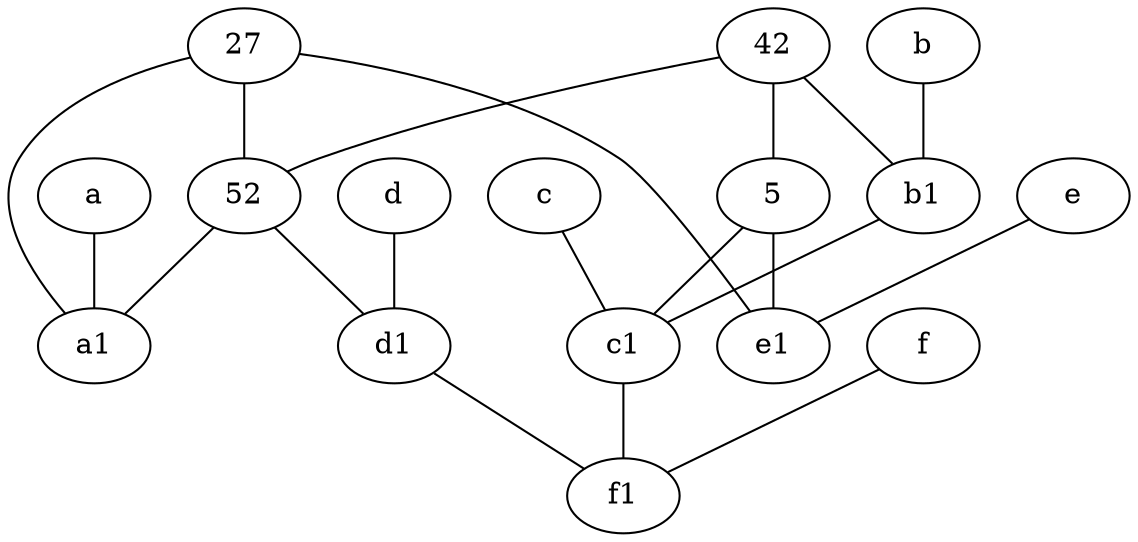 graph {
	node [labelfontsize=50]
	f [labelfontsize=50 pos="3,9!"]
	5 [labelfontsize=50]
	c [labelfontsize=50 pos="4.5,2!"]
	e [labelfontsize=50 pos="7,9!"]
	d1 [labelfontsize=50 pos="3,5!"]
	b [labelfontsize=50 pos="10,4!"]
	a [labelfontsize=50 pos="8,2!"]
	c1 [labelfontsize=50 pos="4.5,3!"]
	27 [labelfontsize=50]
	42 [labelfontsize=50]
	f1 [labelfontsize=50 pos="3,8!"]
	52 [labelfontsize=50]
	e1 [labelfontsize=50 pos="7,7!"]
	d [labelfontsize=50 pos="2,5!"]
	a1 [labelfontsize=50 pos="8,3!"]
	b1 [labelfontsize=50 pos="9,4!"]
	d1 -- f1
	42 -- b1
	f -- f1
	27 -- 52
	52 -- d1
	52 -- a1
	27 -- a1
	e -- e1
	c -- c1
	b1 -- c1
	c1 -- f1
	5 -- c1
	5 -- e1
	a -- a1
	42 -- 52
	d -- d1
	b -- b1
	42 -- 5
	27 -- e1
}
